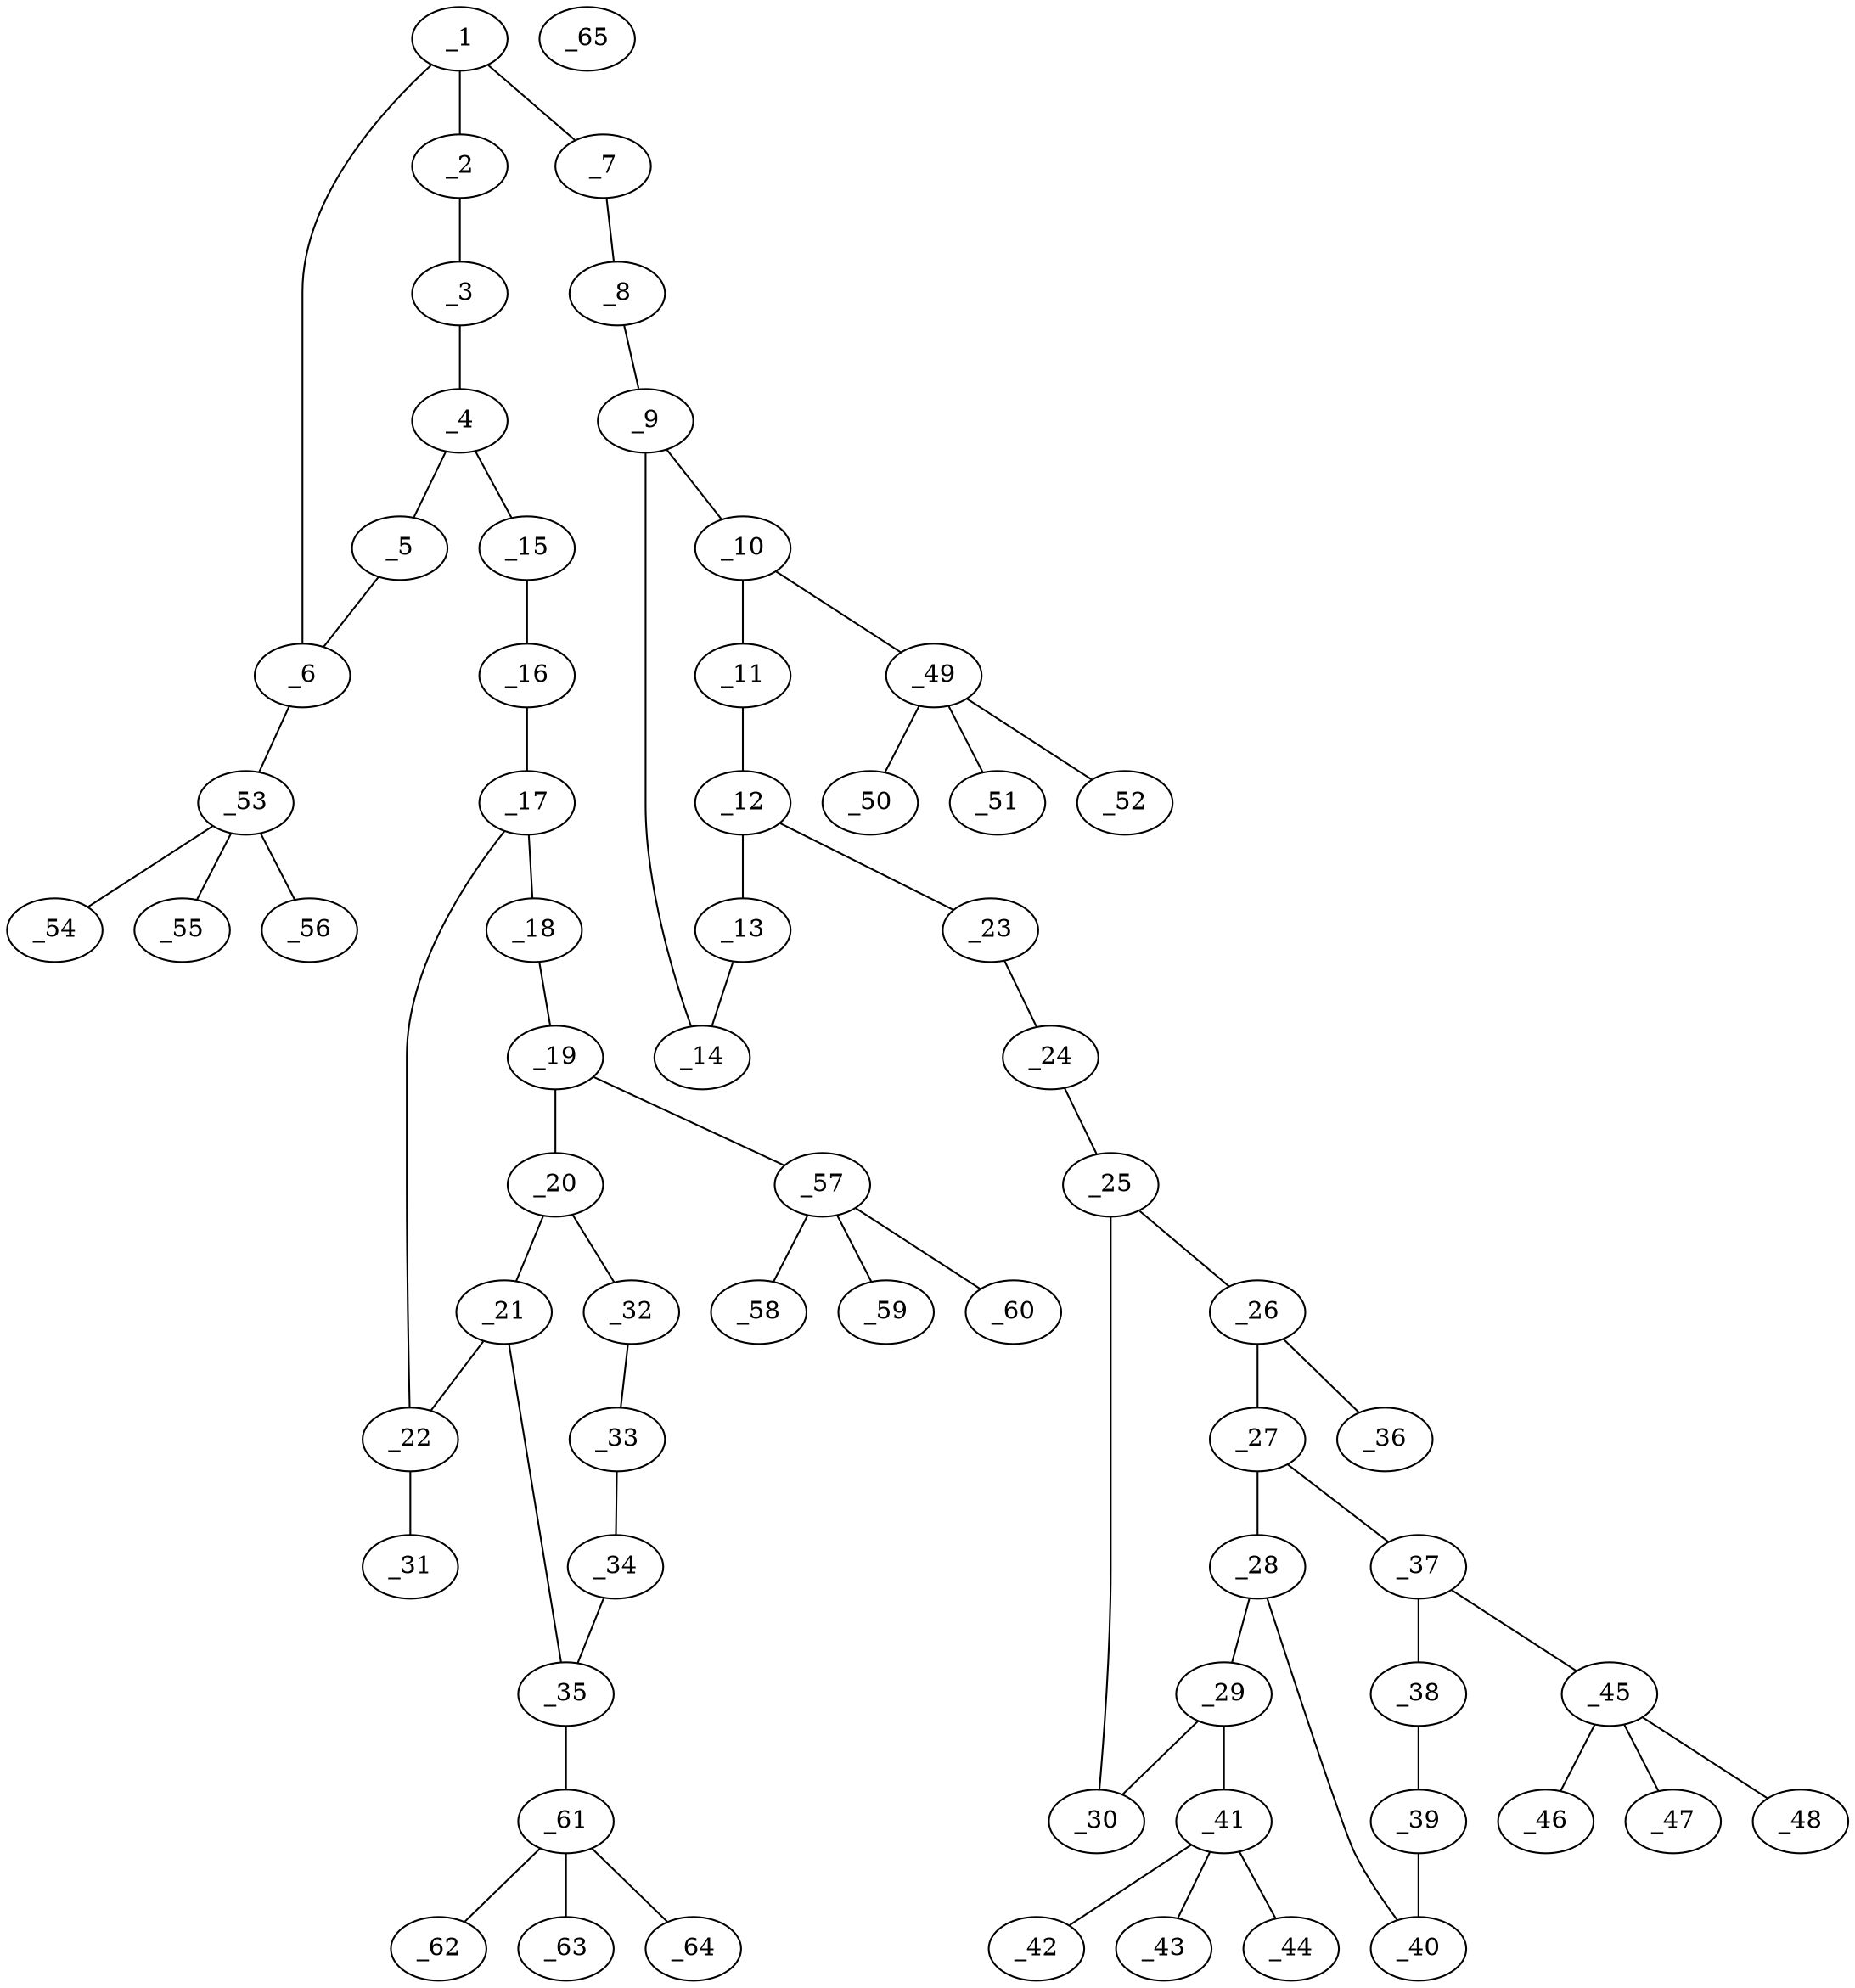 graph molid634756 {
	_1	 [charge=0,
		chem=1,
		symbol="C  ",
		x="11.5263",
		y="1.183"];
	_2	 [charge=0,
		chem=1,
		symbol="C  ",
		x="11.5263",
		y="2.183"];
	_1 -- _2	 [valence=1];
	_6	 [charge=0,
		chem=1,
		symbol="C  ",
		x="12.3923",
		y="0.683"];
	_1 -- _6	 [valence=2];
	_7	 [charge=0,
		chem=1,
		symbol="C  ",
		x="10.6603",
		y="0.683"];
	_1 -- _7	 [valence=1];
	_3	 [charge=0,
		chem=1,
		symbol="C  ",
		x="12.3923",
		y="2.683"];
	_2 -- _3	 [valence=2];
	_4	 [charge=0,
		chem=1,
		symbol="C  ",
		x="13.2583",
		y="2.183"];
	_3 -- _4	 [valence=1];
	_5	 [charge=0,
		chem=1,
		symbol="C  ",
		x="13.2583",
		y="1.183"];
	_4 -- _5	 [valence=2];
	_15	 [charge=0,
		chem=4,
		symbol="N  ",
		x="14.1244",
		y="2.683"];
	_4 -- _15	 [valence=1];
	_5 -- _6	 [valence=1];
	_53	 [charge=0,
		chem=5,
		symbol="S  ",
		x="12.3923",
		y="-0.317"];
	_6 -- _53	 [valence=1];
	_8	 [charge=0,
		chem=1,
		symbol="C  ",
		x="9.7942",
		y="1.183"];
	_7 -- _8	 [valence=1];
	_9	 [charge=0,
		chem=1,
		symbol="C  ",
		x="8.9282",
		y="0.683"];
	_8 -- _9	 [valence=1];
	_10	 [charge=0,
		chem=1,
		symbol="C  ",
		x="8.0622",
		y="1.183"];
	_9 -- _10	 [valence=1];
	_14	 [charge=0,
		chem=1,
		symbol="C  ",
		x="8.9282",
		y="-0.317"];
	_9 -- _14	 [valence=2];
	_11	 [charge=0,
		chem=1,
		symbol="C  ",
		x="7.1962",
		y="0.683"];
	_10 -- _11	 [valence=2];
	_49	 [charge=0,
		chem=5,
		symbol="S  ",
		x="8.0622",
		y="2.183"];
	_10 -- _49	 [valence=1];
	_12	 [charge=0,
		chem=1,
		symbol="C  ",
		x="7.1962",
		y="-0.317"];
	_11 -- _12	 [valence=1];
	_13	 [charge=0,
		chem=1,
		symbol="C  ",
		x="8.0622",
		y="-0.817"];
	_12 -- _13	 [valence=2];
	_23	 [charge=0,
		chem=4,
		symbol="N  ",
		x="6.3301",
		y="-0.817"];
	_12 -- _23	 [valence=1];
	_13 -- _14	 [valence=1];
	_16	 [charge=0,
		chem=4,
		symbol="N  ",
		x="14.9904",
		y="2.183"];
	_15 -- _16	 [valence=2];
	_17	 [charge=0,
		chem=1,
		symbol="C  ",
		x="15.8564",
		y="2.683"];
	_16 -- _17	 [valence=1];
	_18	 [charge=0,
		chem=1,
		symbol="C  ",
		x="15.8564",
		y="3.683"];
	_17 -- _18	 [valence=1];
	_22	 [charge=0,
		chem=1,
		symbol="C  ",
		x="16.7224",
		y="2.183"];
	_17 -- _22	 [valence=2];
	_19	 [charge=0,
		chem=1,
		symbol="C  ",
		x="16.7225",
		y="4.183"];
	_18 -- _19	 [valence=2];
	_20	 [charge=0,
		chem=1,
		symbol="C  ",
		x="17.5885",
		y="3.683"];
	_19 -- _20	 [valence=1];
	_57	 [charge=0,
		chem=5,
		symbol="S  ",
		x="16.7225",
		y="5.183"];
	_19 -- _57	 [valence=1];
	_21	 [charge=0,
		chem=1,
		symbol="C  ",
		x="17.5885",
		y="2.683"];
	_20 -- _21	 [valence=2];
	_32	 [charge=0,
		chem=1,
		symbol="C  ",
		x="18.4545",
		y="4.183"];
	_20 -- _32	 [valence=1];
	_21 -- _22	 [valence=1];
	_35	 [charge=0,
		chem=1,
		symbol="C  ",
		x="18.4545",
		y="2.183"];
	_21 -- _35	 [valence=1];
	_31	 [charge=0,
		chem=4,
		symbol="N  ",
		x="16.7224",
		y="1.183"];
	_22 -- _31	 [valence=1];
	_24	 [charge=0,
		chem=4,
		symbol="N  ",
		x="6.3301",
		y="-1.817"];
	_23 -- _24	 [valence=2];
	_25	 [charge=0,
		chem=1,
		symbol="C  ",
		x="5.4641",
		y="-2.317"];
	_24 -- _25	 [valence=1];
	_26	 [charge=0,
		chem=1,
		symbol="C  ",
		x="5.4641",
		y="-3.317"];
	_25 -- _26	 [valence=1];
	_30	 [charge=0,
		chem=1,
		symbol="C  ",
		x="4.5981",
		y="-1.817"];
	_25 -- _30	 [valence=2];
	_27	 [charge=0,
		chem=1,
		symbol="C  ",
		x="4.5981",
		y="-3.817"];
	_26 -- _27	 [valence=2];
	_36	 [charge=0,
		chem=4,
		symbol="N  ",
		x="6.3301",
		y="-3.817"];
	_26 -- _36	 [valence=1];
	_28	 [charge=0,
		chem=1,
		symbol="C  ",
		x="3.732",
		y="-3.317"];
	_27 -- _28	 [valence=1];
	_37	 [charge=0,
		chem=1,
		symbol="C  ",
		x="4.5981",
		y="-4.817"];
	_27 -- _37	 [valence=1];
	_29	 [charge=0,
		chem=1,
		symbol="C  ",
		x="3.732",
		y="-2.317"];
	_28 -- _29	 [valence=2];
	_40	 [charge=0,
		chem=1,
		symbol="C  ",
		x="2.866",
		y="-3.817"];
	_28 -- _40	 [valence=1];
	_29 -- _30	 [valence=1];
	_41	 [charge=0,
		chem=5,
		symbol="S  ",
		x="2.866",
		y="-1.817"];
	_29 -- _41	 [valence=1];
	_33	 [charge=0,
		chem=1,
		symbol="C  ",
		x="19.3205",
		y="3.683"];
	_32 -- _33	 [valence=2];
	_34	 [charge=0,
		chem=1,
		symbol="C  ",
		x="19.3205",
		y="2.683"];
	_33 -- _34	 [valence=1];
	_34 -- _35	 [valence=2];
	_61	 [charge=0,
		chem=5,
		symbol="S  ",
		x="18.4545",
		y="1.183"];
	_35 -- _61	 [valence=1];
	_38	 [charge=0,
		chem=1,
		symbol="C  ",
		x="3.732",
		y="-5.317"];
	_37 -- _38	 [valence=2];
	_45	 [charge=0,
		chem=5,
		symbol="S  ",
		x="5.4641",
		y="-5.317"];
	_37 -- _45	 [valence=1];
	_39	 [charge=0,
		chem=1,
		symbol="C  ",
		x="2.866",
		y="-4.817"];
	_38 -- _39	 [valence=1];
	_39 -- _40	 [valence=2];
	_42	 [charge=0,
		chem=2,
		symbol="O  ",
		x=2,
		y="-1.317"];
	_41 -- _42	 [valence=2];
	_43	 [charge=0,
		chem=2,
		symbol="O  ",
		x="2.366",
		y="-2.683"];
	_41 -- _43	 [valence=2];
	_44	 [charge=0,
		chem=2,
		symbol="O  ",
		x="3.366",
		y="-0.9509"];
	_41 -- _44	 [valence=1];
	_46	 [charge=0,
		chem=2,
		symbol="O  ",
		x="6.3301",
		y="-5.817"];
	_45 -- _46	 [valence=2];
	_47	 [charge=0,
		chem=2,
		symbol="O  ",
		x="5.9641",
		y="-4.4509"];
	_45 -- _47	 [valence=2];
	_48	 [charge=0,
		chem=2,
		symbol="O  ",
		x="4.9641",
		y="-6.183"];
	_45 -- _48	 [valence=1];
	_50	 [charge=0,
		chem=2,
		symbol="O  ",
		x="8.0622",
		y="3.183"];
	_49 -- _50	 [valence=2];
	_51	 [charge=0,
		chem=2,
		symbol="O  ",
		x="9.0622",
		y="2.183"];
	_49 -- _51	 [valence=2];
	_52	 [charge=0,
		chem=2,
		symbol="O  ",
		x="7.0622",
		y="2.183"];
	_49 -- _52	 [valence=1];
	_54	 [charge=0,
		chem=2,
		symbol="O  ",
		x="12.3923",
		y="-1.317"];
	_53 -- _54	 [valence=2];
	_55	 [charge=0,
		chem=2,
		symbol="O  ",
		x="11.3923",
		y="-0.317"];
	_53 -- _55	 [valence=2];
	_56	 [charge=0,
		chem=2,
		symbol="O  ",
		x="13.3923",
		y="-0.317"];
	_53 -- _56	 [valence=1];
	_58	 [charge=0,
		chem=2,
		symbol="O  ",
		x="16.7225",
		y="6.183"];
	_57 -- _58	 [valence=2];
	_59	 [charge=0,
		chem=2,
		symbol="O  ",
		x="17.7225",
		y="5.183"];
	_57 -- _59	 [valence=2];
	_60	 [charge=0,
		chem=2,
		symbol="O  ",
		x="15.7225",
		y="5.183"];
	_57 -- _60	 [valence=1];
	_62	 [charge=0,
		chem=2,
		symbol="O  ",
		x="18.4545",
		y="0.183"];
	_61 -- _62	 [valence=2];
	_63	 [charge=0,
		chem=2,
		symbol="O  ",
		x="17.4545",
		y="1.183"];
	_61 -- _63	 [valence=2];
	_64	 [charge=0,
		chem=2,
		symbol="O  ",
		x="19.4545",
		y="1.183"];
	_61 -- _64	 [valence=1];
	_65	 [charge=0,
		chem=29,
		symbol="Na ",
		x="21.4545",
		y=0];
}

